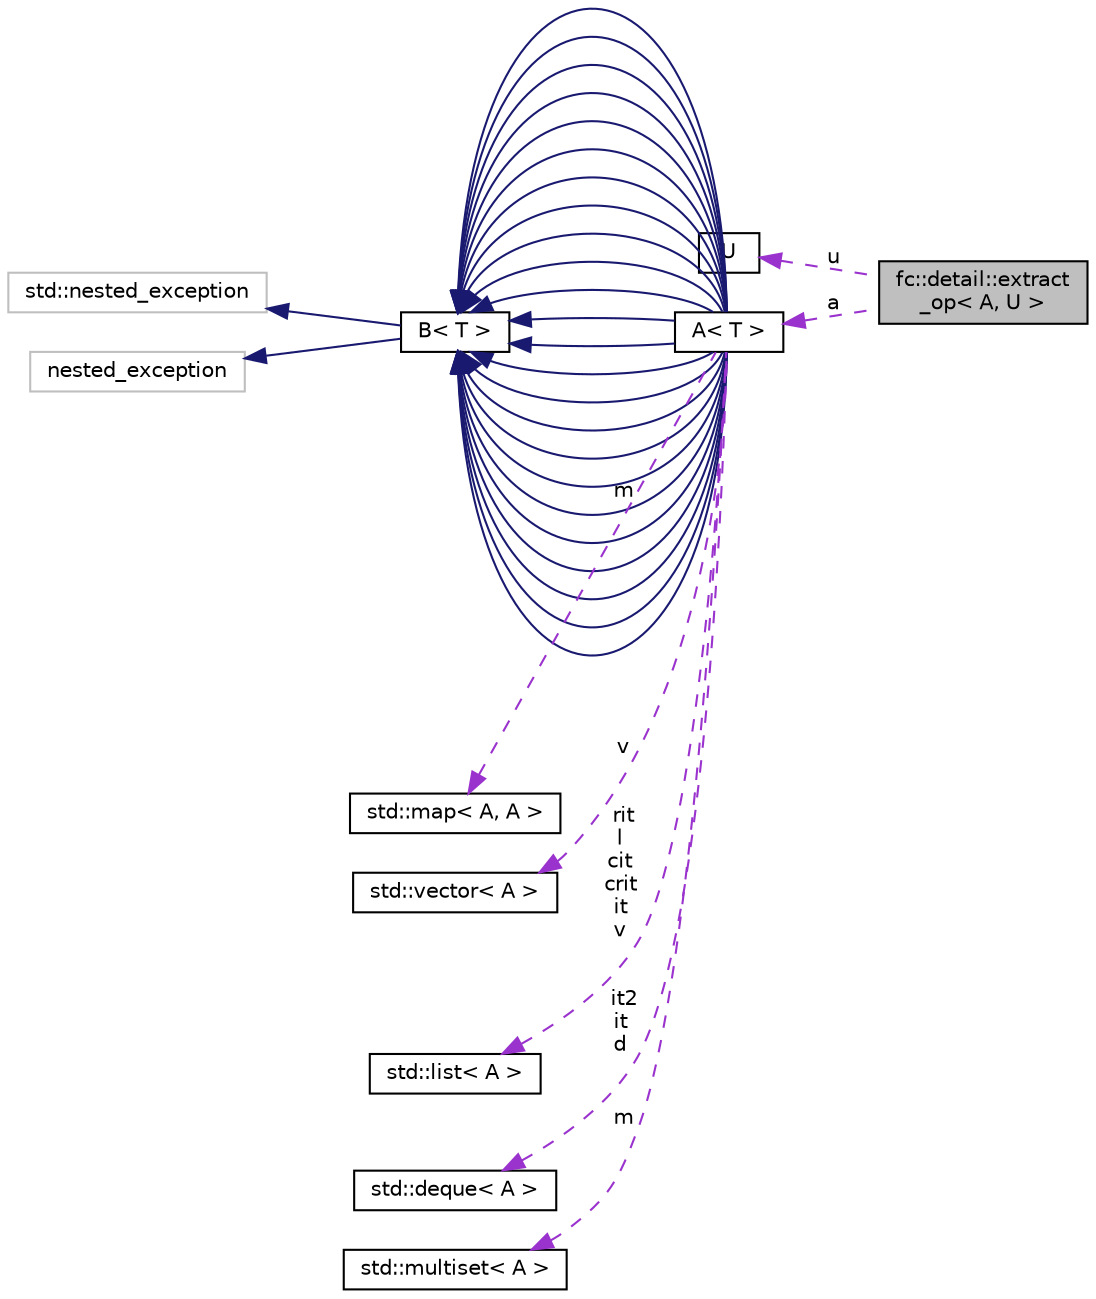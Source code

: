 digraph "fc::detail::extract_op&lt; A, U &gt;"
{
  edge [fontname="Helvetica",fontsize="10",labelfontname="Helvetica",labelfontsize="10"];
  node [fontname="Helvetica",fontsize="10",shape=record];
  rankdir="LR";
  Node1 [label="fc::detail::extract\l_op\< A, U \>",height=0.2,width=0.4,color="black", fillcolor="grey75", style="filled", fontcolor="black"];
  Node2 -> Node1 [dir="back",color="darkorchid3",fontsize="10",style="dashed",label=" u" ,fontname="Helvetica"];
  Node2 [label="U",height=0.2,width=0.4,color="black", fillcolor="white", style="filled",URL="$union_u.html"];
  Node3 -> Node1 [dir="back",color="darkorchid3",fontsize="10",style="dashed",label=" a" ,fontname="Helvetica"];
  Node3 [label="A\< T \>",height=0.2,width=0.4,color="black", fillcolor="white", style="filled",URL="$struct_a.html"];
  Node4 -> Node3 [dir="back",color="midnightblue",fontsize="10",style="solid",fontname="Helvetica"];
  Node4 [label="B\< T \>",height=0.2,width=0.4,color="black", fillcolor="white", style="filled",URL="$struct_b.html"];
  Node5 -> Node4 [dir="back",color="midnightblue",fontsize="10",style="solid",fontname="Helvetica"];
  Node5 [label="std::nested_exception",height=0.2,width=0.4,color="grey75", fillcolor="white", style="filled"];
  Node6 -> Node4 [dir="back",color="midnightblue",fontsize="10",style="solid",fontname="Helvetica"];
  Node6 [label="nested_exception",height=0.2,width=0.4,color="grey75", fillcolor="white", style="filled"];
  Node4 -> Node3 [dir="back",color="midnightblue",fontsize="10",style="solid",fontname="Helvetica"];
  Node4 -> Node3 [dir="back",color="midnightblue",fontsize="10",style="solid",fontname="Helvetica"];
  Node4 -> Node3 [dir="back",color="midnightblue",fontsize="10",style="solid",fontname="Helvetica"];
  Node4 -> Node3 [dir="back",color="midnightblue",fontsize="10",style="solid",fontname="Helvetica"];
  Node4 -> Node3 [dir="back",color="midnightblue",fontsize="10",style="solid",fontname="Helvetica"];
  Node4 -> Node3 [dir="back",color="midnightblue",fontsize="10",style="solid",fontname="Helvetica"];
  Node4 -> Node3 [dir="back",color="midnightblue",fontsize="10",style="solid",fontname="Helvetica"];
  Node4 -> Node3 [dir="back",color="midnightblue",fontsize="10",style="solid",fontname="Helvetica"];
  Node4 -> Node3 [dir="back",color="midnightblue",fontsize="10",style="solid",fontname="Helvetica"];
  Node4 -> Node3 [dir="back",color="midnightblue",fontsize="10",style="solid",fontname="Helvetica"];
  Node4 -> Node3 [dir="back",color="midnightblue",fontsize="10",style="solid",fontname="Helvetica"];
  Node4 -> Node3 [dir="back",color="midnightblue",fontsize="10",style="solid",fontname="Helvetica"];
  Node4 -> Node3 [dir="back",color="midnightblue",fontsize="10",style="solid",fontname="Helvetica"];
  Node4 -> Node3 [dir="back",color="midnightblue",fontsize="10",style="solid",fontname="Helvetica"];
  Node4 -> Node3 [dir="back",color="midnightblue",fontsize="10",style="solid",fontname="Helvetica"];
  Node4 -> Node3 [dir="back",color="midnightblue",fontsize="10",style="solid",fontname="Helvetica"];
  Node4 -> Node3 [dir="back",color="midnightblue",fontsize="10",style="solid",fontname="Helvetica"];
  Node4 -> Node3 [dir="back",color="midnightblue",fontsize="10",style="solid",fontname="Helvetica"];
  Node4 -> Node3 [dir="back",color="midnightblue",fontsize="10",style="solid",fontname="Helvetica"];
  Node4 -> Node3 [dir="back",color="midnightblue",fontsize="10",style="solid",fontname="Helvetica"];
  Node4 -> Node3 [dir="back",color="midnightblue",fontsize="10",style="solid",fontname="Helvetica"];
  Node4 -> Node3 [dir="back",color="midnightblue",fontsize="10",style="solid",fontname="Helvetica"];
  Node4 -> Node3 [dir="back",color="midnightblue",fontsize="10",style="solid",fontname="Helvetica"];
  Node7 -> Node3 [dir="back",color="darkorchid3",fontsize="10",style="dashed",label=" m" ,fontname="Helvetica"];
  Node7 [label="std::map\< A, A \>",height=0.2,width=0.4,color="black", fillcolor="white", style="filled",URL="$classstd_1_1map.html"];
  Node8 -> Node3 [dir="back",color="darkorchid3",fontsize="10",style="dashed",label=" v" ,fontname="Helvetica"];
  Node8 [label="std::vector\< A \>",height=0.2,width=0.4,color="black", fillcolor="white", style="filled",URL="$classstd_1_1vector.html"];
  Node9 -> Node3 [dir="back",color="darkorchid3",fontsize="10",style="dashed",label=" rit\nl\ncit\ncrit\nit\nv" ,fontname="Helvetica"];
  Node9 [label="std::list\< A \>",height=0.2,width=0.4,color="black", fillcolor="white", style="filled",URL="$classstd_1_1list.html"];
  Node10 -> Node3 [dir="back",color="darkorchid3",fontsize="10",style="dashed",label=" it2\nit\nd" ,fontname="Helvetica"];
  Node10 [label="std::deque\< A \>",height=0.2,width=0.4,color="black", fillcolor="white", style="filled",URL="$classstd_1_1deque.html"];
  Node11 -> Node3 [dir="back",color="darkorchid3",fontsize="10",style="dashed",label=" m" ,fontname="Helvetica"];
  Node11 [label="std::multiset\< A \>",height=0.2,width=0.4,color="black", fillcolor="white", style="filled",URL="$classstd_1_1multiset.html"];
}
